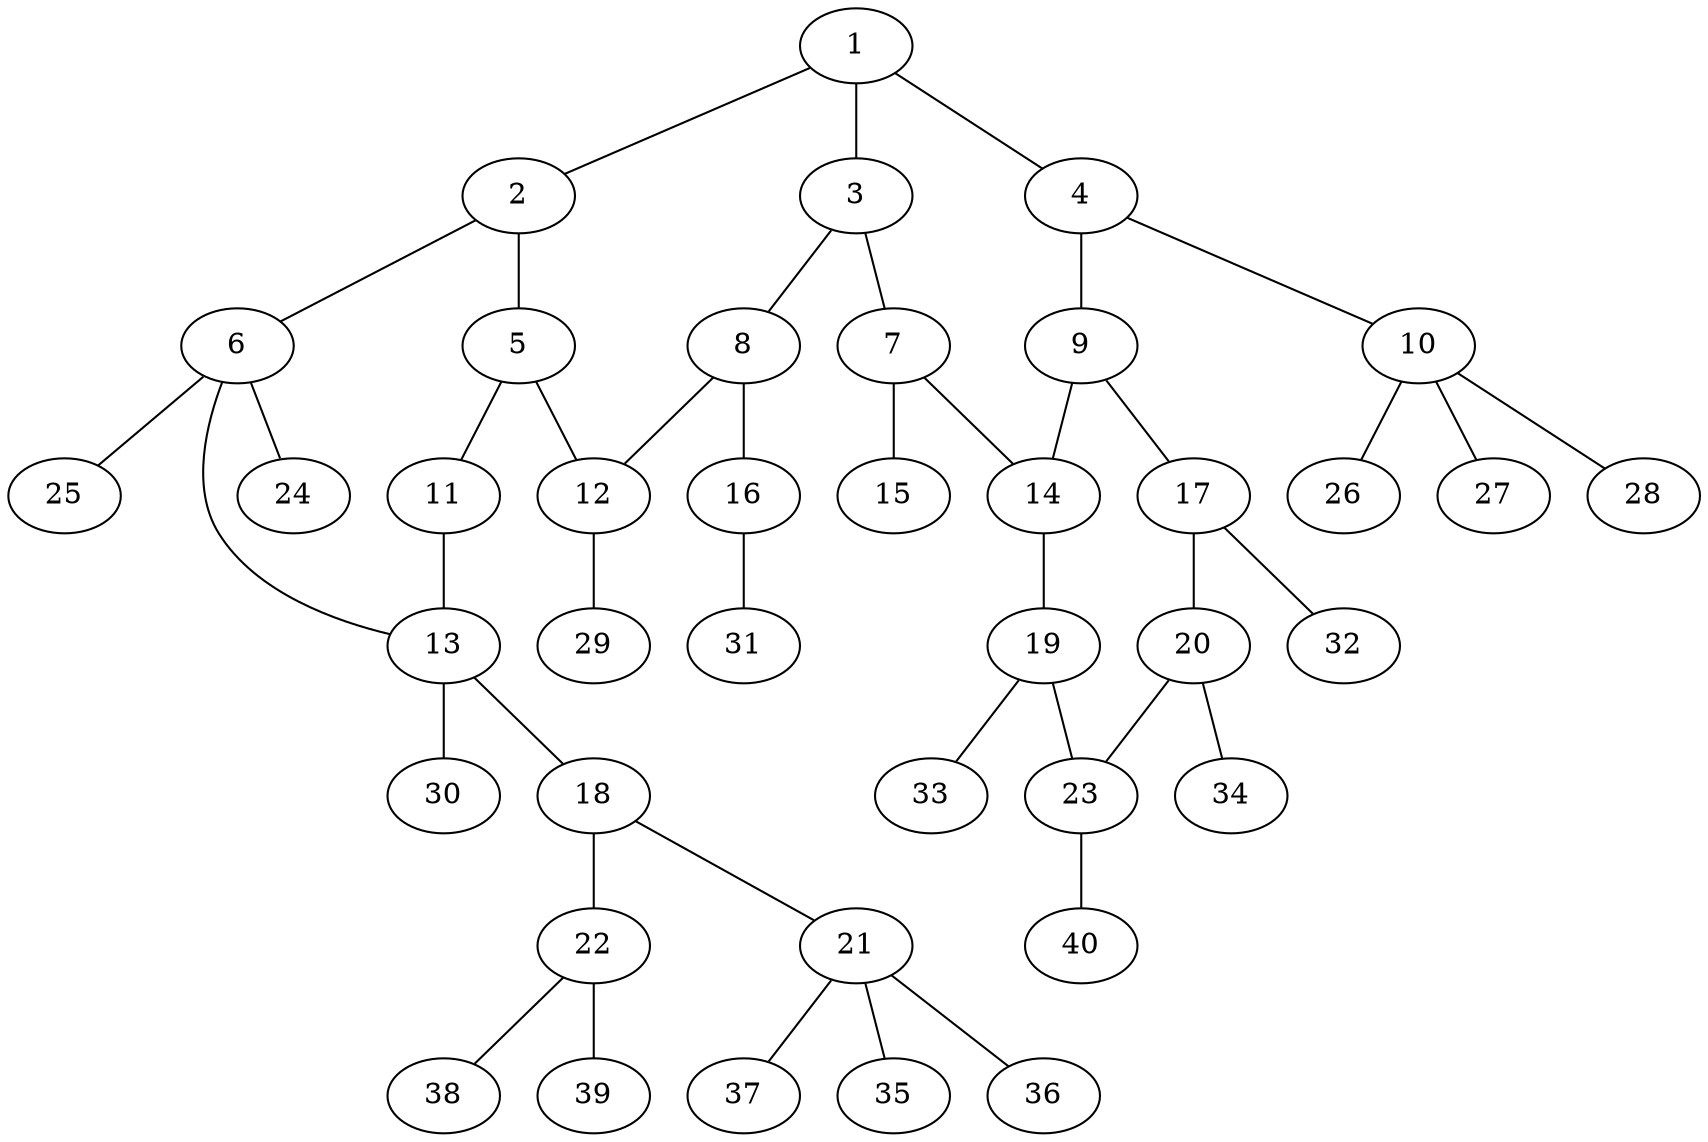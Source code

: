 graph molecule_772 {
	1	 [chem=C];
	2	 [chem=C];
	1 -- 2	 [valence=1];
	3	 [chem=C];
	1 -- 3	 [valence=2];
	4	 [chem=N];
	1 -- 4	 [valence=1];
	5	 [chem=C];
	2 -- 5	 [valence=2];
	6	 [chem=C];
	2 -- 6	 [valence=1];
	7	 [chem=C];
	3 -- 7	 [valence=1];
	8	 [chem=C];
	3 -- 8	 [valence=1];
	9	 [chem=C];
	4 -- 9	 [valence=1];
	10	 [chem=C];
	4 -- 10	 [valence=1];
	11	 [chem=O];
	5 -- 11	 [valence=1];
	12	 [chem=C];
	5 -- 12	 [valence=1];
	13	 [chem=C];
	6 -- 13	 [valence=1];
	24	 [chem=H];
	6 -- 24	 [valence=1];
	25	 [chem=H];
	6 -- 25	 [valence=1];
	14	 [chem=C];
	7 -- 14	 [valence=1];
	15	 [chem=O];
	7 -- 15	 [valence=2];
	8 -- 12	 [valence=2];
	16	 [chem=O];
	8 -- 16	 [valence=1];
	9 -- 14	 [valence=2];
	17	 [chem=C];
	9 -- 17	 [valence=1];
	26	 [chem=H];
	10 -- 26	 [valence=1];
	27	 [chem=H];
	10 -- 27	 [valence=1];
	28	 [chem=H];
	10 -- 28	 [valence=1];
	11 -- 13	 [valence=1];
	29	 [chem=H];
	12 -- 29	 [valence=1];
	18	 [chem=C];
	13 -- 18	 [valence=1];
	30	 [chem=H];
	13 -- 30	 [valence=1];
	19	 [chem=C];
	14 -- 19	 [valence=1];
	31	 [chem=H];
	16 -- 31	 [valence=1];
	20	 [chem=C];
	17 -- 20	 [valence=2];
	32	 [chem=H];
	17 -- 32	 [valence=1];
	21	 [chem=C];
	18 -- 21	 [valence=1];
	22	 [chem=C];
	18 -- 22	 [valence=2];
	23	 [chem=C];
	19 -- 23	 [valence=2];
	33	 [chem=H];
	19 -- 33	 [valence=1];
	20 -- 23	 [valence=1];
	34	 [chem=H];
	20 -- 34	 [valence=1];
	35	 [chem=H];
	21 -- 35	 [valence=1];
	36	 [chem=H];
	21 -- 36	 [valence=1];
	37	 [chem=H];
	21 -- 37	 [valence=1];
	38	 [chem=H];
	22 -- 38	 [valence=1];
	39	 [chem=H];
	22 -- 39	 [valence=1];
	40	 [chem=H];
	23 -- 40	 [valence=1];
}
